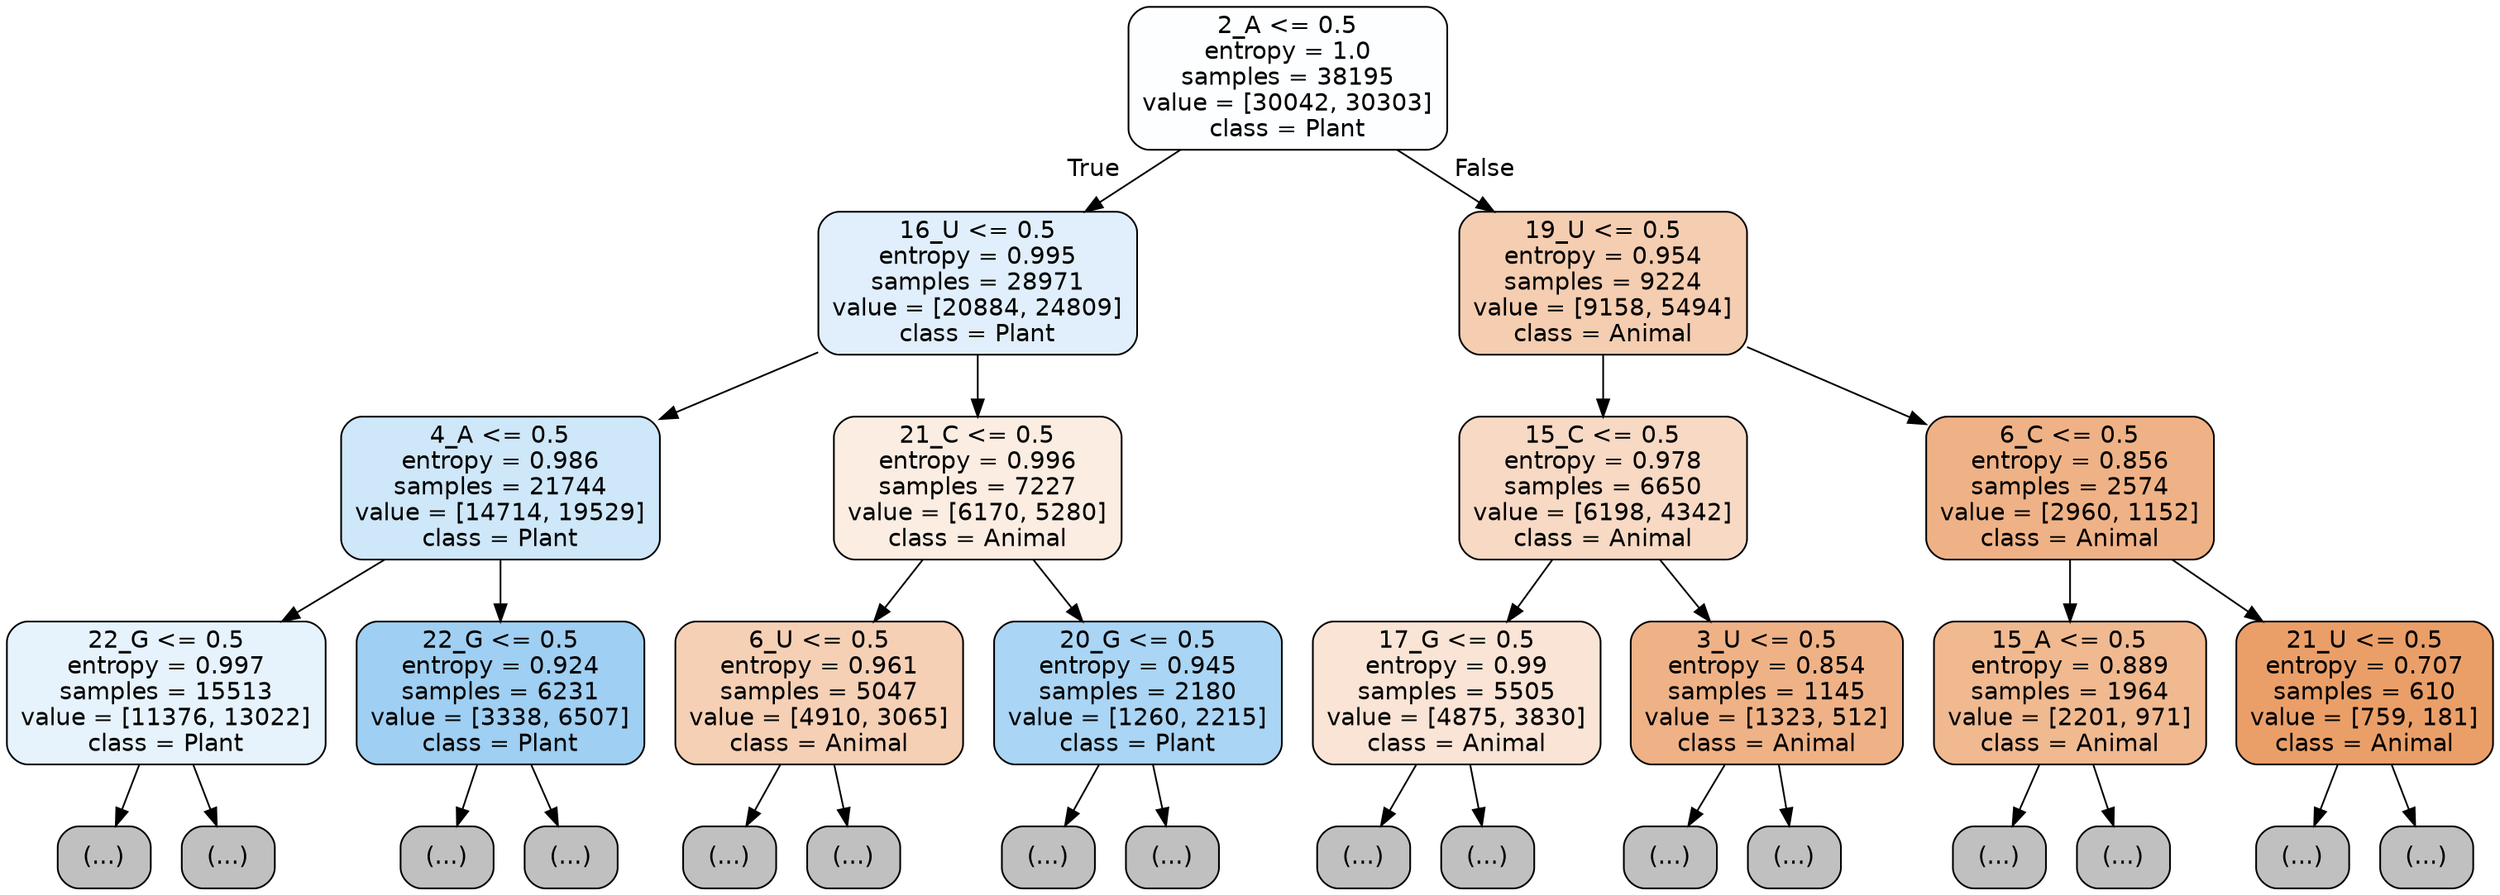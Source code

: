 digraph Tree {
node [shape=box, style="filled, rounded", color="black", fontname="helvetica"] ;
edge [fontname="helvetica"] ;
0 [label="2_A <= 0.5\nentropy = 1.0\nsamples = 38195\nvalue = [30042, 30303]\nclass = Plant", fillcolor="#fdfeff"] ;
1 [label="16_U <= 0.5\nentropy = 0.995\nsamples = 28971\nvalue = [20884, 24809]\nclass = Plant", fillcolor="#e0effb"] ;
0 -> 1 [labeldistance=2.5, labelangle=45, headlabel="True"] ;
2 [label="4_A <= 0.5\nentropy = 0.986\nsamples = 21744\nvalue = [14714, 19529]\nclass = Plant", fillcolor="#cee7f9"] ;
1 -> 2 ;
3 [label="22_G <= 0.5\nentropy = 0.997\nsamples = 15513\nvalue = [11376, 13022]\nclass = Plant", fillcolor="#e6f3fc"] ;
2 -> 3 ;
4 [label="(...)", fillcolor="#C0C0C0"] ;
3 -> 4 ;
6259 [label="(...)", fillcolor="#C0C0C0"] ;
3 -> 6259 ;
7058 [label="22_G <= 0.5\nentropy = 0.924\nsamples = 6231\nvalue = [3338, 6507]\nclass = Plant", fillcolor="#9fcff2"] ;
2 -> 7058 ;
7059 [label="(...)", fillcolor="#C0C0C0"] ;
7058 -> 7059 ;
8974 [label="(...)", fillcolor="#C0C0C0"] ;
7058 -> 8974 ;
9193 [label="21_C <= 0.5\nentropy = 0.996\nsamples = 7227\nvalue = [6170, 5280]\nclass = Animal", fillcolor="#fbede2"] ;
1 -> 9193 ;
9194 [label="6_U <= 0.5\nentropy = 0.961\nsamples = 5047\nvalue = [4910, 3065]\nclass = Animal", fillcolor="#f5d0b5"] ;
9193 -> 9194 ;
9195 [label="(...)", fillcolor="#C0C0C0"] ;
9194 -> 9195 ;
11236 [label="(...)", fillcolor="#C0C0C0"] ;
9194 -> 11236 ;
12045 [label="20_G <= 0.5\nentropy = 0.945\nsamples = 2180\nvalue = [1260, 2215]\nclass = Plant", fillcolor="#aad5f4"] ;
9193 -> 12045 ;
12046 [label="(...)", fillcolor="#C0C0C0"] ;
12045 -> 12046 ;
12597 [label="(...)", fillcolor="#C0C0C0"] ;
12045 -> 12597 ;
12768 [label="19_U <= 0.5\nentropy = 0.954\nsamples = 9224\nvalue = [9158, 5494]\nclass = Animal", fillcolor="#f5cdb0"] ;
0 -> 12768 [labeldistance=2.5, labelangle=-45, headlabel="False"] ;
12769 [label="15_C <= 0.5\nentropy = 0.978\nsamples = 6650\nvalue = [6198, 4342]\nclass = Animal", fillcolor="#f7d9c4"] ;
12768 -> 12769 ;
12770 [label="17_G <= 0.5\nentropy = 0.99\nsamples = 5505\nvalue = [4875, 3830]\nclass = Animal", fillcolor="#f9e4d5"] ;
12769 -> 12770 ;
12771 [label="(...)", fillcolor="#C0C0C0"] ;
12770 -> 12771 ;
14482 [label="(...)", fillcolor="#C0C0C0"] ;
12770 -> 14482 ;
15109 [label="3_U <= 0.5\nentropy = 0.854\nsamples = 1145\nvalue = [1323, 512]\nclass = Animal", fillcolor="#efb286"] ;
12769 -> 15109 ;
15110 [label="(...)", fillcolor="#C0C0C0"] ;
15109 -> 15110 ;
15523 [label="(...)", fillcolor="#C0C0C0"] ;
15109 -> 15523 ;
15640 [label="6_C <= 0.5\nentropy = 0.856\nsamples = 2574\nvalue = [2960, 1152]\nclass = Animal", fillcolor="#efb286"] ;
12768 -> 15640 ;
15641 [label="15_A <= 0.5\nentropy = 0.889\nsamples = 1964\nvalue = [2201, 971]\nclass = Animal", fillcolor="#f0b990"] ;
15640 -> 15641 ;
15642 [label="(...)", fillcolor="#C0C0C0"] ;
15641 -> 15642 ;
16321 [label="(...)", fillcolor="#C0C0C0"] ;
15641 -> 16321 ;
16528 [label="21_U <= 0.5\nentropy = 0.707\nsamples = 610\nvalue = [759, 181]\nclass = Animal", fillcolor="#eb9f68"] ;
15640 -> 16528 ;
16529 [label="(...)", fillcolor="#C0C0C0"] ;
16528 -> 16529 ;
16712 [label="(...)", fillcolor="#C0C0C0"] ;
16528 -> 16712 ;
}